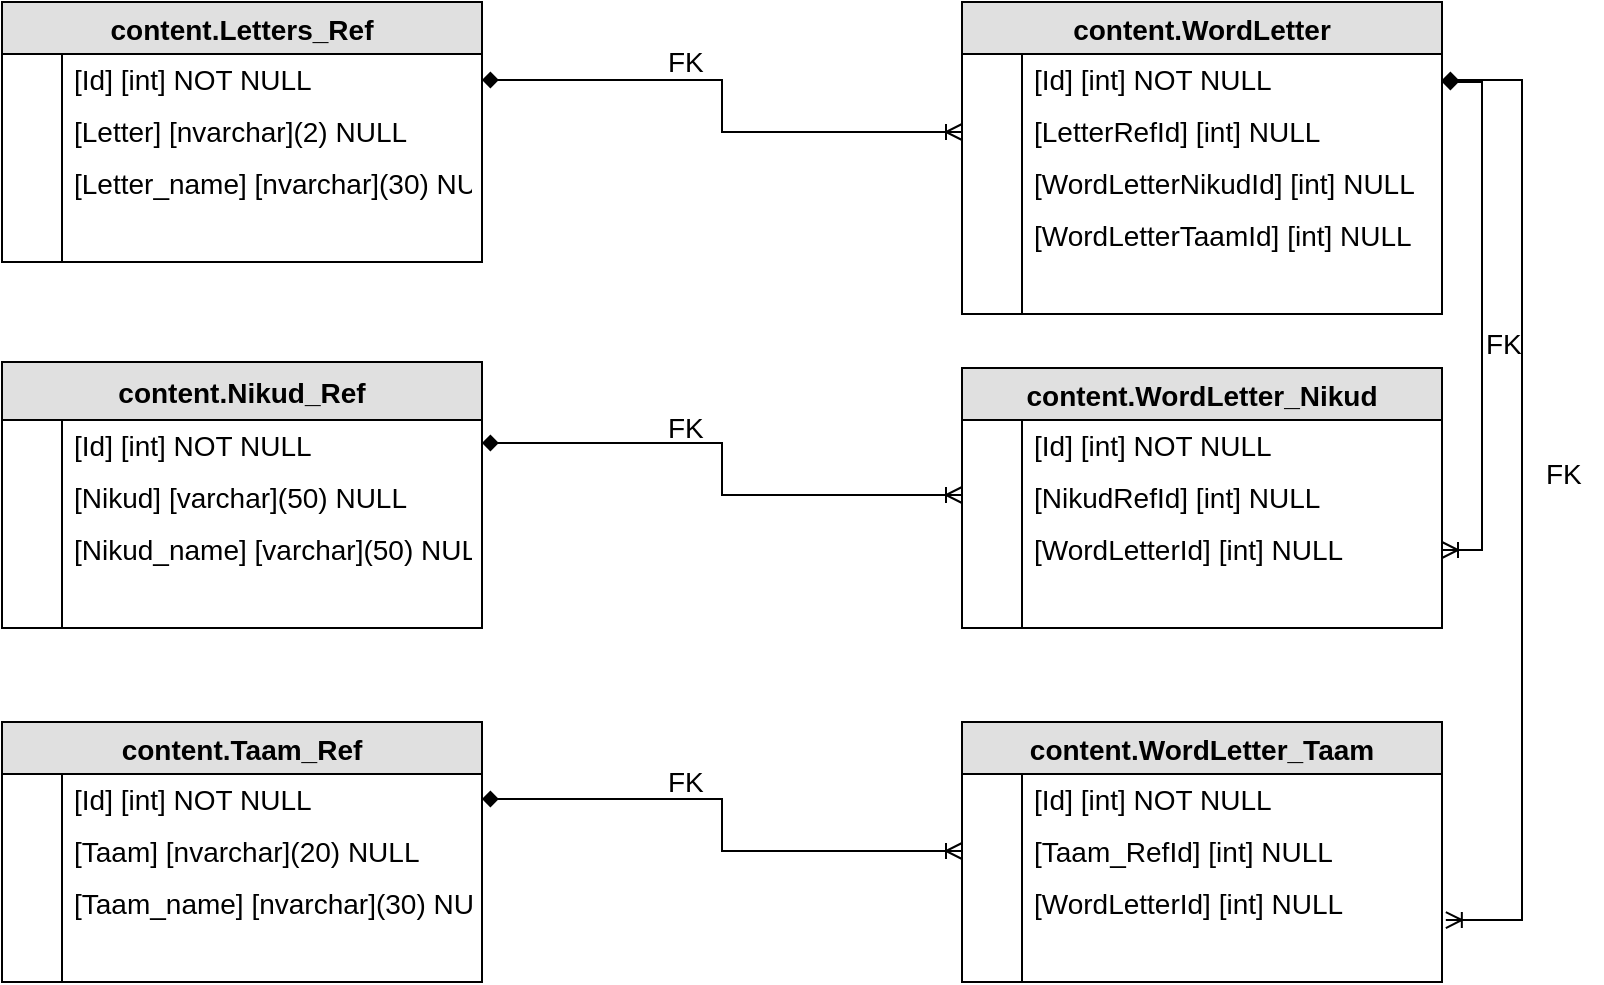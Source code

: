 <mxfile version="11.0.7" type="device"><diagram id="0fQR279YIONlSkgQ1Qsf" name="Page-1"><mxGraphModel dx="1038" dy="555" grid="1" gridSize="10" guides="1" tooltips="1" connect="1" arrows="1" fold="1" page="1" pageScale="1" pageWidth="850" pageHeight="1100" math="0" shadow="0"><root><mxCell id="0"/><mxCell id="1" parent="0"/><mxCell id="qwV2K2yi64I0TNvCEL9s-1" value="content.Letters_Ref" style="swimlane;fontStyle=1;childLayout=stackLayout;horizontal=1;startSize=26;fillColor=#e0e0e0;horizontalStack=0;resizeParent=1;resizeLast=0;collapsible=1;marginBottom=0;swimlaneFillColor=#ffffff;align=center;fontSize=14;" vertex="1" parent="1"><mxGeometry x="40" y="40" width="240" height="130" as="geometry"/></mxCell><mxCell id="qwV2K2yi64I0TNvCEL9s-2" value="[Id] [int] NOT NULL" style="shape=partialRectangle;top=0;left=0;right=0;bottom=0;align=left;verticalAlign=top;spacingTop=-2;fillColor=none;spacingLeft=34;spacingRight=4;overflow=hidden;rotatable=0;points=[[0,0.5],[1,0.5]];portConstraint=eastwest;dropTarget=0;fontSize=14;" vertex="1" parent="qwV2K2yi64I0TNvCEL9s-1"><mxGeometry y="26" width="240" height="26" as="geometry"/></mxCell><mxCell id="qwV2K2yi64I0TNvCEL9s-3" value="" style="shape=partialRectangle;top=0;left=0;bottom=0;fillColor=none;align=left;verticalAlign=middle;spacingLeft=4;spacingRight=4;overflow=hidden;rotatable=0;points=[];portConstraint=eastwest;part=1;fontSize=14;" vertex="1" connectable="0" parent="qwV2K2yi64I0TNvCEL9s-2"><mxGeometry width="30" height="26" as="geometry"/></mxCell><mxCell id="qwV2K2yi64I0TNvCEL9s-4" value="[Letter] [nvarchar](2) NULL" style="shape=partialRectangle;top=0;left=0;right=0;bottom=0;align=left;verticalAlign=top;spacingTop=-2;fillColor=none;spacingLeft=34;spacingRight=4;overflow=hidden;rotatable=0;points=[[0,0.5],[1,0.5]];portConstraint=eastwest;dropTarget=0;fontSize=14;" vertex="1" parent="qwV2K2yi64I0TNvCEL9s-1"><mxGeometry y="52" width="240" height="26" as="geometry"/></mxCell><mxCell id="qwV2K2yi64I0TNvCEL9s-5" value="" style="shape=partialRectangle;top=0;left=0;bottom=0;fillColor=none;align=left;verticalAlign=middle;spacingLeft=4;spacingRight=4;overflow=hidden;rotatable=0;points=[];portConstraint=eastwest;part=1;fontSize=14;" vertex="1" connectable="0" parent="qwV2K2yi64I0TNvCEL9s-4"><mxGeometry width="30" height="26" as="geometry"/></mxCell><mxCell id="qwV2K2yi64I0TNvCEL9s-6" value="[Letter_name] [nvarchar](30) NULL" style="shape=partialRectangle;top=0;left=0;right=0;bottom=0;align=left;verticalAlign=top;spacingTop=-2;fillColor=none;spacingLeft=34;spacingRight=4;overflow=hidden;rotatable=0;points=[[0,0.5],[1,0.5]];portConstraint=eastwest;dropTarget=0;fontSize=14;" vertex="1" parent="qwV2K2yi64I0TNvCEL9s-1"><mxGeometry y="78" width="240" height="26" as="geometry"/></mxCell><mxCell id="qwV2K2yi64I0TNvCEL9s-7" value="" style="shape=partialRectangle;top=0;left=0;bottom=0;fillColor=none;align=left;verticalAlign=middle;spacingLeft=4;spacingRight=4;overflow=hidden;rotatable=0;points=[];portConstraint=eastwest;part=1;fontSize=14;" vertex="1" connectable="0" parent="qwV2K2yi64I0TNvCEL9s-6"><mxGeometry width="30" height="26" as="geometry"/></mxCell><mxCell id="qwV2K2yi64I0TNvCEL9s-8" value="" style="shape=partialRectangle;top=0;left=0;right=0;bottom=0;align=left;verticalAlign=top;spacingTop=-2;fillColor=none;spacingLeft=34;spacingRight=4;overflow=hidden;rotatable=0;points=[[0,0.5],[1,0.5]];portConstraint=eastwest;dropTarget=0;fontSize=14;" vertex="1" parent="qwV2K2yi64I0TNvCEL9s-1"><mxGeometry y="104" width="240" height="26" as="geometry"/></mxCell><mxCell id="qwV2K2yi64I0TNvCEL9s-9" value="" style="shape=partialRectangle;top=0;left=0;bottom=0;fillColor=none;align=left;verticalAlign=middle;spacingLeft=4;spacingRight=4;overflow=hidden;rotatable=0;points=[];portConstraint=eastwest;part=1;fontSize=14;" vertex="1" connectable="0" parent="qwV2K2yi64I0TNvCEL9s-8"><mxGeometry width="30" height="26" as="geometry"/></mxCell><mxCell id="qwV2K2yi64I0TNvCEL9s-10" value="content.Nikud_Ref" style="swimlane;fontStyle=1;childLayout=stackLayout;horizontal=1;startSize=29;fillColor=#e0e0e0;horizontalStack=0;resizeParent=1;resizeLast=0;collapsible=1;marginBottom=0;swimlaneFillColor=#ffffff;align=center;fontSize=14;" vertex="1" parent="1"><mxGeometry x="40" y="220" width="240" height="133" as="geometry"/></mxCell><mxCell id="qwV2K2yi64I0TNvCEL9s-11" value="[Id] [int] NOT NULL" style="shape=partialRectangle;top=0;left=0;right=0;bottom=0;align=left;verticalAlign=top;spacingTop=-2;fillColor=none;spacingLeft=34;spacingRight=4;overflow=hidden;rotatable=0;points=[[0,0.5],[1,0.5]];portConstraint=eastwest;dropTarget=0;fontSize=14;" vertex="1" parent="qwV2K2yi64I0TNvCEL9s-10"><mxGeometry y="29" width="240" height="26" as="geometry"/></mxCell><mxCell id="qwV2K2yi64I0TNvCEL9s-12" value="" style="shape=partialRectangle;top=0;left=0;bottom=0;fillColor=none;align=left;verticalAlign=middle;spacingLeft=4;spacingRight=4;overflow=hidden;rotatable=0;points=[];portConstraint=eastwest;part=1;fontSize=14;" vertex="1" connectable="0" parent="qwV2K2yi64I0TNvCEL9s-11"><mxGeometry width="30" height="26" as="geometry"/></mxCell><mxCell id="qwV2K2yi64I0TNvCEL9s-13" value="[Nikud] [varchar](50) NULL" style="shape=partialRectangle;top=0;left=0;right=0;bottom=0;align=left;verticalAlign=top;spacingTop=-2;fillColor=none;spacingLeft=34;spacingRight=4;overflow=hidden;rotatable=0;points=[[0,0.5],[1,0.5]];portConstraint=eastwest;dropTarget=0;fontSize=14;" vertex="1" parent="qwV2K2yi64I0TNvCEL9s-10"><mxGeometry y="55" width="240" height="26" as="geometry"/></mxCell><mxCell id="qwV2K2yi64I0TNvCEL9s-14" value="" style="shape=partialRectangle;top=0;left=0;bottom=0;fillColor=none;align=left;verticalAlign=middle;spacingLeft=4;spacingRight=4;overflow=hidden;rotatable=0;points=[];portConstraint=eastwest;part=1;fontSize=14;" vertex="1" connectable="0" parent="qwV2K2yi64I0TNvCEL9s-13"><mxGeometry width="30" height="26" as="geometry"/></mxCell><mxCell id="qwV2K2yi64I0TNvCEL9s-15" value="[Nikud_name] [varchar](50) NULL" style="shape=partialRectangle;top=0;left=0;right=0;bottom=0;align=left;verticalAlign=top;spacingTop=-2;fillColor=none;spacingLeft=34;spacingRight=4;overflow=hidden;rotatable=0;points=[[0,0.5],[1,0.5]];portConstraint=eastwest;dropTarget=0;fontSize=14;" vertex="1" parent="qwV2K2yi64I0TNvCEL9s-10"><mxGeometry y="81" width="240" height="26" as="geometry"/></mxCell><mxCell id="qwV2K2yi64I0TNvCEL9s-16" value="" style="shape=partialRectangle;top=0;left=0;bottom=0;fillColor=none;align=left;verticalAlign=middle;spacingLeft=4;spacingRight=4;overflow=hidden;rotatable=0;points=[];portConstraint=eastwest;part=1;fontSize=14;" vertex="1" connectable="0" parent="qwV2K2yi64I0TNvCEL9s-15"><mxGeometry width="30" height="26" as="geometry"/></mxCell><mxCell id="qwV2K2yi64I0TNvCEL9s-17" value="" style="shape=partialRectangle;top=0;left=0;right=0;bottom=0;align=left;verticalAlign=top;spacingTop=-2;fillColor=none;spacingLeft=34;spacingRight=4;overflow=hidden;rotatable=0;points=[[0,0.5],[1,0.5]];portConstraint=eastwest;dropTarget=0;fontSize=14;" vertex="1" parent="qwV2K2yi64I0TNvCEL9s-10"><mxGeometry y="107" width="240" height="26" as="geometry"/></mxCell><mxCell id="qwV2K2yi64I0TNvCEL9s-18" value="" style="shape=partialRectangle;top=0;left=0;bottom=0;fillColor=none;align=left;verticalAlign=middle;spacingLeft=4;spacingRight=4;overflow=hidden;rotatable=0;points=[];portConstraint=eastwest;part=1;fontSize=14;" vertex="1" connectable="0" parent="qwV2K2yi64I0TNvCEL9s-17"><mxGeometry width="30" height="26" as="geometry"/></mxCell><mxCell id="qwV2K2yi64I0TNvCEL9s-19" value="content.Taam_Ref" style="swimlane;fontStyle=1;childLayout=stackLayout;horizontal=1;startSize=26;fillColor=#e0e0e0;horizontalStack=0;resizeParent=1;resizeLast=0;collapsible=1;marginBottom=0;swimlaneFillColor=#ffffff;align=center;fontSize=14;" vertex="1" parent="1"><mxGeometry x="40" y="400" width="240" height="130" as="geometry"/></mxCell><mxCell id="qwV2K2yi64I0TNvCEL9s-20" value="[Id] [int] NOT NULL" style="shape=partialRectangle;top=0;left=0;right=0;bottom=0;align=left;verticalAlign=top;spacingTop=-2;fillColor=none;spacingLeft=34;spacingRight=4;overflow=hidden;rotatable=0;points=[[0,0.5],[1,0.5]];portConstraint=eastwest;dropTarget=0;fontSize=14;" vertex="1" parent="qwV2K2yi64I0TNvCEL9s-19"><mxGeometry y="26" width="240" height="26" as="geometry"/></mxCell><mxCell id="qwV2K2yi64I0TNvCEL9s-21" value="" style="shape=partialRectangle;top=0;left=0;bottom=0;fillColor=none;align=left;verticalAlign=middle;spacingLeft=4;spacingRight=4;overflow=hidden;rotatable=0;points=[];portConstraint=eastwest;part=1;fontSize=14;" vertex="1" connectable="0" parent="qwV2K2yi64I0TNvCEL9s-20"><mxGeometry width="30" height="26" as="geometry"/></mxCell><mxCell id="qwV2K2yi64I0TNvCEL9s-22" value="[Taam] [nvarchar](20) NULL" style="shape=partialRectangle;top=0;left=0;right=0;bottom=0;align=left;verticalAlign=top;spacingTop=-2;fillColor=none;spacingLeft=34;spacingRight=4;overflow=hidden;rotatable=0;points=[[0,0.5],[1,0.5]];portConstraint=eastwest;dropTarget=0;fontSize=14;" vertex="1" parent="qwV2K2yi64I0TNvCEL9s-19"><mxGeometry y="52" width="240" height="26" as="geometry"/></mxCell><mxCell id="qwV2K2yi64I0TNvCEL9s-23" value="" style="shape=partialRectangle;top=0;left=0;bottom=0;fillColor=none;align=left;verticalAlign=middle;spacingLeft=4;spacingRight=4;overflow=hidden;rotatable=0;points=[];portConstraint=eastwest;part=1;fontSize=14;" vertex="1" connectable="0" parent="qwV2K2yi64I0TNvCEL9s-22"><mxGeometry width="30" height="26" as="geometry"/></mxCell><mxCell id="qwV2K2yi64I0TNvCEL9s-24" value="[Taam_name] [nvarchar](30) NULL" style="shape=partialRectangle;top=0;left=0;right=0;bottom=0;align=left;verticalAlign=top;spacingTop=-2;fillColor=none;spacingLeft=34;spacingRight=4;overflow=hidden;rotatable=0;points=[[0,0.5],[1,0.5]];portConstraint=eastwest;dropTarget=0;fontSize=14;" vertex="1" parent="qwV2K2yi64I0TNvCEL9s-19"><mxGeometry y="78" width="240" height="26" as="geometry"/></mxCell><mxCell id="qwV2K2yi64I0TNvCEL9s-25" value="" style="shape=partialRectangle;top=0;left=0;bottom=0;fillColor=none;align=left;verticalAlign=middle;spacingLeft=4;spacingRight=4;overflow=hidden;rotatable=0;points=[];portConstraint=eastwest;part=1;fontSize=14;" vertex="1" connectable="0" parent="qwV2K2yi64I0TNvCEL9s-24"><mxGeometry width="30" height="26" as="geometry"/></mxCell><mxCell id="qwV2K2yi64I0TNvCEL9s-26" value="" style="shape=partialRectangle;top=0;left=0;right=0;bottom=0;align=left;verticalAlign=top;spacingTop=-2;fillColor=none;spacingLeft=34;spacingRight=4;overflow=hidden;rotatable=0;points=[[0,0.5],[1,0.5]];portConstraint=eastwest;dropTarget=0;fontSize=14;" vertex="1" parent="qwV2K2yi64I0TNvCEL9s-19"><mxGeometry y="104" width="240" height="26" as="geometry"/></mxCell><mxCell id="qwV2K2yi64I0TNvCEL9s-27" value="" style="shape=partialRectangle;top=0;left=0;bottom=0;fillColor=none;align=left;verticalAlign=middle;spacingLeft=4;spacingRight=4;overflow=hidden;rotatable=0;points=[];portConstraint=eastwest;part=1;fontSize=14;" vertex="1" connectable="0" parent="qwV2K2yi64I0TNvCEL9s-26"><mxGeometry width="30" height="26" as="geometry"/></mxCell><mxCell id="qwV2K2yi64I0TNvCEL9s-28" value="content.WordLetter" style="swimlane;fontStyle=1;childLayout=stackLayout;horizontal=1;startSize=26;fillColor=#e0e0e0;horizontalStack=0;resizeParent=1;resizeLast=0;collapsible=1;marginBottom=0;swimlaneFillColor=#ffffff;align=center;fontSize=14;" vertex="1" parent="1"><mxGeometry x="520" y="40" width="240" height="156" as="geometry"/></mxCell><mxCell id="qwV2K2yi64I0TNvCEL9s-29" value="[Id] [int] NOT NULL" style="shape=partialRectangle;top=0;left=0;right=0;bottom=0;align=left;verticalAlign=top;spacingTop=-2;fillColor=none;spacingLeft=34;spacingRight=4;overflow=hidden;rotatable=0;points=[[0,0.5],[1,0.5]];portConstraint=eastwest;dropTarget=0;fontSize=14;" vertex="1" parent="qwV2K2yi64I0TNvCEL9s-28"><mxGeometry y="26" width="240" height="26" as="geometry"/></mxCell><mxCell id="qwV2K2yi64I0TNvCEL9s-30" value="" style="shape=partialRectangle;top=0;left=0;bottom=0;fillColor=none;align=left;verticalAlign=middle;spacingLeft=4;spacingRight=4;overflow=hidden;rotatable=0;points=[];portConstraint=eastwest;part=1;fontSize=14;" vertex="1" connectable="0" parent="qwV2K2yi64I0TNvCEL9s-29"><mxGeometry width="30" height="26" as="geometry"/></mxCell><mxCell id="qwV2K2yi64I0TNvCEL9s-31" value="[LetterRefId] [int] NULL" style="shape=partialRectangle;top=0;left=0;right=0;bottom=0;align=left;verticalAlign=top;spacingTop=-2;fillColor=none;spacingLeft=34;spacingRight=4;overflow=hidden;rotatable=0;points=[[0,0.5],[1,0.5]];portConstraint=eastwest;dropTarget=0;fontSize=14;" vertex="1" parent="qwV2K2yi64I0TNvCEL9s-28"><mxGeometry y="52" width="240" height="26" as="geometry"/></mxCell><mxCell id="qwV2K2yi64I0TNvCEL9s-32" value="" style="shape=partialRectangle;top=0;left=0;bottom=0;fillColor=none;align=left;verticalAlign=middle;spacingLeft=4;spacingRight=4;overflow=hidden;rotatable=0;points=[];portConstraint=eastwest;part=1;fontSize=14;" vertex="1" connectable="0" parent="qwV2K2yi64I0TNvCEL9s-31"><mxGeometry width="30" height="26" as="geometry"/></mxCell><mxCell id="qwV2K2yi64I0TNvCEL9s-33" value="[WordLetterNikudId] [int] NULL" style="shape=partialRectangle;top=0;left=0;right=0;bottom=0;align=left;verticalAlign=top;spacingTop=-2;fillColor=none;spacingLeft=34;spacingRight=4;overflow=hidden;rotatable=0;points=[[0,0.5],[1,0.5]];portConstraint=eastwest;dropTarget=0;fontSize=14;" vertex="1" parent="qwV2K2yi64I0TNvCEL9s-28"><mxGeometry y="78" width="240" height="26" as="geometry"/></mxCell><mxCell id="qwV2K2yi64I0TNvCEL9s-34" value="" style="shape=partialRectangle;top=0;left=0;bottom=0;fillColor=none;align=left;verticalAlign=middle;spacingLeft=4;spacingRight=4;overflow=hidden;rotatable=0;points=[];portConstraint=eastwest;part=1;fontSize=14;" vertex="1" connectable="0" parent="qwV2K2yi64I0TNvCEL9s-33"><mxGeometry width="30" height="26" as="geometry"/></mxCell><mxCell id="qwV2K2yi64I0TNvCEL9s-35" value="[WordLetterTaamId] [int] NULL" style="shape=partialRectangle;top=0;left=0;right=0;bottom=0;align=left;verticalAlign=top;spacingTop=-2;fillColor=none;spacingLeft=34;spacingRight=4;overflow=hidden;rotatable=0;points=[[0,0.5],[1,0.5]];portConstraint=eastwest;dropTarget=0;fontSize=14;" vertex="1" parent="qwV2K2yi64I0TNvCEL9s-28"><mxGeometry y="104" width="240" height="26" as="geometry"/></mxCell><mxCell id="qwV2K2yi64I0TNvCEL9s-36" value="" style="shape=partialRectangle;top=0;left=0;bottom=0;fillColor=none;align=left;verticalAlign=middle;spacingLeft=4;spacingRight=4;overflow=hidden;rotatable=0;points=[];portConstraint=eastwest;part=1;fontSize=14;" vertex="1" connectable="0" parent="qwV2K2yi64I0TNvCEL9s-35"><mxGeometry width="30" height="26" as="geometry"/></mxCell><mxCell id="qwV2K2yi64I0TNvCEL9s-37" value="" style="shape=partialRectangle;top=0;left=0;right=0;bottom=0;align=left;verticalAlign=top;spacingTop=-2;fillColor=none;spacingLeft=34;spacingRight=4;overflow=hidden;rotatable=0;points=[[0,0.5],[1,0.5]];portConstraint=eastwest;dropTarget=0;fontSize=14;" vertex="1" parent="qwV2K2yi64I0TNvCEL9s-28"><mxGeometry y="130" width="240" height="26" as="geometry"/></mxCell><mxCell id="qwV2K2yi64I0TNvCEL9s-38" value="" style="shape=partialRectangle;top=0;left=0;bottom=0;fillColor=none;align=left;verticalAlign=middle;spacingLeft=4;spacingRight=4;overflow=hidden;rotatable=0;points=[];portConstraint=eastwest;part=1;fontSize=14;" vertex="1" connectable="0" parent="qwV2K2yi64I0TNvCEL9s-37"><mxGeometry width="30" height="26" as="geometry"/></mxCell><mxCell id="qwV2K2yi64I0TNvCEL9s-39" value="content.WordLetter_Nikud" style="swimlane;fontStyle=1;childLayout=stackLayout;horizontal=1;startSize=26;fillColor=#e0e0e0;horizontalStack=0;resizeParent=1;resizeLast=0;collapsible=1;marginBottom=0;swimlaneFillColor=#ffffff;align=center;fontSize=14;" vertex="1" parent="1"><mxGeometry x="520" y="223" width="240" height="130" as="geometry"/></mxCell><mxCell id="qwV2K2yi64I0TNvCEL9s-40" value="[Id] [int] NOT NULL" style="shape=partialRectangle;top=0;left=0;right=0;bottom=0;align=left;verticalAlign=top;spacingTop=-2;fillColor=none;spacingLeft=34;spacingRight=4;overflow=hidden;rotatable=0;points=[[0,0.5],[1,0.5]];portConstraint=eastwest;dropTarget=0;fontSize=14;" vertex="1" parent="qwV2K2yi64I0TNvCEL9s-39"><mxGeometry y="26" width="240" height="26" as="geometry"/></mxCell><mxCell id="qwV2K2yi64I0TNvCEL9s-41" value="" style="shape=partialRectangle;top=0;left=0;bottom=0;fillColor=none;align=left;verticalAlign=middle;spacingLeft=4;spacingRight=4;overflow=hidden;rotatable=0;points=[];portConstraint=eastwest;part=1;fontSize=14;" vertex="1" connectable="0" parent="qwV2K2yi64I0TNvCEL9s-40"><mxGeometry width="30" height="26" as="geometry"/></mxCell><mxCell id="qwV2K2yi64I0TNvCEL9s-42" value="[NikudRefId] [int] NULL" style="shape=partialRectangle;top=0;left=0;right=0;bottom=0;align=left;verticalAlign=top;spacingTop=-2;fillColor=none;spacingLeft=34;spacingRight=4;overflow=hidden;rotatable=0;points=[[0,0.5],[1,0.5]];portConstraint=eastwest;dropTarget=0;fontSize=14;" vertex="1" parent="qwV2K2yi64I0TNvCEL9s-39"><mxGeometry y="52" width="240" height="26" as="geometry"/></mxCell><mxCell id="qwV2K2yi64I0TNvCEL9s-43" value="" style="shape=partialRectangle;top=0;left=0;bottom=0;fillColor=none;align=left;verticalAlign=middle;spacingLeft=4;spacingRight=4;overflow=hidden;rotatable=0;points=[];portConstraint=eastwest;part=1;fontSize=14;" vertex="1" connectable="0" parent="qwV2K2yi64I0TNvCEL9s-42"><mxGeometry width="30" height="26" as="geometry"/></mxCell><mxCell id="qwV2K2yi64I0TNvCEL9s-44" value="[WordLetterId] [int] NULL" style="shape=partialRectangle;top=0;left=0;right=0;bottom=0;align=left;verticalAlign=top;spacingTop=-2;fillColor=none;spacingLeft=34;spacingRight=4;overflow=hidden;rotatable=0;points=[[0,0.5],[1,0.5]];portConstraint=eastwest;dropTarget=0;fontSize=14;" vertex="1" parent="qwV2K2yi64I0TNvCEL9s-39"><mxGeometry y="78" width="240" height="26" as="geometry"/></mxCell><mxCell id="qwV2K2yi64I0TNvCEL9s-45" value="" style="shape=partialRectangle;top=0;left=0;bottom=0;fillColor=none;align=left;verticalAlign=middle;spacingLeft=4;spacingRight=4;overflow=hidden;rotatable=0;points=[];portConstraint=eastwest;part=1;fontSize=14;" vertex="1" connectable="0" parent="qwV2K2yi64I0TNvCEL9s-44"><mxGeometry width="30" height="26" as="geometry"/></mxCell><mxCell id="qwV2K2yi64I0TNvCEL9s-46" value="" style="shape=partialRectangle;top=0;left=0;right=0;bottom=0;align=left;verticalAlign=top;spacingTop=-2;fillColor=none;spacingLeft=34;spacingRight=4;overflow=hidden;rotatable=0;points=[[0,0.5],[1,0.5]];portConstraint=eastwest;dropTarget=0;fontSize=14;" vertex="1" parent="qwV2K2yi64I0TNvCEL9s-39"><mxGeometry y="104" width="240" height="26" as="geometry"/></mxCell><mxCell id="qwV2K2yi64I0TNvCEL9s-47" value="" style="shape=partialRectangle;top=0;left=0;bottom=0;fillColor=none;align=left;verticalAlign=middle;spacingLeft=4;spacingRight=4;overflow=hidden;rotatable=0;points=[];portConstraint=eastwest;part=1;fontSize=14;" vertex="1" connectable="0" parent="qwV2K2yi64I0TNvCEL9s-46"><mxGeometry width="30" height="26" as="geometry"/></mxCell><mxCell id="qwV2K2yi64I0TNvCEL9s-48" value="content.WordLetter_Taam" style="swimlane;fontStyle=1;childLayout=stackLayout;horizontal=1;startSize=26;fillColor=#e0e0e0;horizontalStack=0;resizeParent=1;resizeLast=0;collapsible=1;marginBottom=0;swimlaneFillColor=#ffffff;align=center;fontSize=14;" vertex="1" parent="1"><mxGeometry x="520" y="400" width="240" height="130" as="geometry"/></mxCell><mxCell id="qwV2K2yi64I0TNvCEL9s-49" value="[Id] [int] NOT NULL" style="shape=partialRectangle;top=0;left=0;right=0;bottom=0;align=left;verticalAlign=top;spacingTop=-2;fillColor=none;spacingLeft=34;spacingRight=4;overflow=hidden;rotatable=0;points=[[0,0.5],[1,0.5]];portConstraint=eastwest;dropTarget=0;fontSize=14;" vertex="1" parent="qwV2K2yi64I0TNvCEL9s-48"><mxGeometry y="26" width="240" height="26" as="geometry"/></mxCell><mxCell id="qwV2K2yi64I0TNvCEL9s-50" value="" style="shape=partialRectangle;top=0;left=0;bottom=0;fillColor=none;align=left;verticalAlign=middle;spacingLeft=4;spacingRight=4;overflow=hidden;rotatable=0;points=[];portConstraint=eastwest;part=1;fontSize=14;" vertex="1" connectable="0" parent="qwV2K2yi64I0TNvCEL9s-49"><mxGeometry width="30" height="26" as="geometry"/></mxCell><mxCell id="qwV2K2yi64I0TNvCEL9s-51" value="[Taam_RefId] [int] NULL" style="shape=partialRectangle;top=0;left=0;right=0;bottom=0;align=left;verticalAlign=top;spacingTop=-2;fillColor=none;spacingLeft=34;spacingRight=4;overflow=hidden;rotatable=0;points=[[0,0.5],[1,0.5]];portConstraint=eastwest;dropTarget=0;fontSize=14;" vertex="1" parent="qwV2K2yi64I0TNvCEL9s-48"><mxGeometry y="52" width="240" height="26" as="geometry"/></mxCell><mxCell id="qwV2K2yi64I0TNvCEL9s-52" value="" style="shape=partialRectangle;top=0;left=0;bottom=0;fillColor=none;align=left;verticalAlign=middle;spacingLeft=4;spacingRight=4;overflow=hidden;rotatable=0;points=[];portConstraint=eastwest;part=1;fontSize=14;" vertex="1" connectable="0" parent="qwV2K2yi64I0TNvCEL9s-51"><mxGeometry width="30" height="26" as="geometry"/></mxCell><mxCell id="qwV2K2yi64I0TNvCEL9s-53" value="[WordLetterId] [int] NULL" style="shape=partialRectangle;top=0;left=0;right=0;bottom=0;align=left;verticalAlign=top;spacingTop=-2;fillColor=none;spacingLeft=34;spacingRight=4;overflow=hidden;rotatable=0;points=[[0,0.5],[1,0.5]];portConstraint=eastwest;dropTarget=0;fontSize=14;" vertex="1" parent="qwV2K2yi64I0TNvCEL9s-48"><mxGeometry y="78" width="240" height="26" as="geometry"/></mxCell><mxCell id="qwV2K2yi64I0TNvCEL9s-54" value="" style="shape=partialRectangle;top=0;left=0;bottom=0;fillColor=none;align=left;verticalAlign=middle;spacingLeft=4;spacingRight=4;overflow=hidden;rotatable=0;points=[];portConstraint=eastwest;part=1;fontSize=14;" vertex="1" connectable="0" parent="qwV2K2yi64I0TNvCEL9s-53"><mxGeometry width="30" height="26" as="geometry"/></mxCell><mxCell id="qwV2K2yi64I0TNvCEL9s-55" value="" style="shape=partialRectangle;top=0;left=0;right=0;bottom=0;align=left;verticalAlign=top;spacingTop=-2;fillColor=none;spacingLeft=34;spacingRight=4;overflow=hidden;rotatable=0;points=[[0,0.5],[1,0.5]];portConstraint=eastwest;dropTarget=0;fontSize=14;" vertex="1" parent="qwV2K2yi64I0TNvCEL9s-48"><mxGeometry y="104" width="240" height="26" as="geometry"/></mxCell><mxCell id="qwV2K2yi64I0TNvCEL9s-56" value="" style="shape=partialRectangle;top=0;left=0;bottom=0;fillColor=none;align=left;verticalAlign=middle;spacingLeft=4;spacingRight=4;overflow=hidden;rotatable=0;points=[];portConstraint=eastwest;part=1;fontSize=14;" vertex="1" connectable="0" parent="qwV2K2yi64I0TNvCEL9s-55"><mxGeometry width="30" height="26" as="geometry"/></mxCell><mxCell id="qwV2K2yi64I0TNvCEL9s-57" style="edgeStyle=orthogonalEdgeStyle;rounded=0;orthogonalLoop=1;jettySize=auto;html=1;exitX=1;exitY=0.5;exitDx=0;exitDy=0;entryX=0;entryY=0.5;entryDx=0;entryDy=0;startArrow=diamond;startFill=1;endArrow=ERoneToMany;endFill=0;fontSize=14;" edge="1" parent="1" source="qwV2K2yi64I0TNvCEL9s-2" target="qwV2K2yi64I0TNvCEL9s-31"><mxGeometry relative="1" as="geometry"/></mxCell><mxCell id="qwV2K2yi64I0TNvCEL9s-58" style="edgeStyle=orthogonalEdgeStyle;rounded=0;orthogonalLoop=1;jettySize=auto;html=1;exitX=1;exitY=0.5;exitDx=0;exitDy=0;entryX=0;entryY=0.5;entryDx=0;entryDy=0;startArrow=diamond;startFill=1;endArrow=ERoneToMany;endFill=0;fontSize=14;" edge="1" parent="1"><mxGeometry relative="1" as="geometry"><mxPoint x="280" y="260.5" as="sourcePoint"/><mxPoint x="520" y="286.5" as="targetPoint"/><Array as="points"><mxPoint x="400" y="261"/><mxPoint x="400" y="287"/></Array></mxGeometry></mxCell><mxCell id="qwV2K2yi64I0TNvCEL9s-59" style="edgeStyle=orthogonalEdgeStyle;rounded=0;orthogonalLoop=1;jettySize=auto;html=1;exitX=1;exitY=0.5;exitDx=0;exitDy=0;entryX=0;entryY=0.5;entryDx=0;entryDy=0;startArrow=diamond;startFill=1;endArrow=ERoneToMany;endFill=0;fontSize=14;" edge="1" parent="1"><mxGeometry relative="1" as="geometry"><mxPoint x="280" y="438.5" as="sourcePoint"/><mxPoint x="520" y="464.5" as="targetPoint"/><Array as="points"><mxPoint x="400" y="438.5"/><mxPoint x="400" y="464.5"/></Array></mxGeometry></mxCell><mxCell id="qwV2K2yi64I0TNvCEL9s-60" value="FK" style="text;html=1;resizable=0;points=[];autosize=1;align=left;verticalAlign=top;spacingTop=-4;fontSize=14;" vertex="1" parent="1"><mxGeometry x="371" y="59" width="30" height="20" as="geometry"/></mxCell><mxCell id="qwV2K2yi64I0TNvCEL9s-61" value="FK" style="text;html=1;resizable=0;points=[];autosize=1;align=left;verticalAlign=top;spacingTop=-4;fontSize=14;" vertex="1" parent="1"><mxGeometry x="371" y="241.5" width="30" height="20" as="geometry"/></mxCell><mxCell id="qwV2K2yi64I0TNvCEL9s-62" value="FK" style="text;html=1;resizable=0;points=[];autosize=1;align=left;verticalAlign=top;spacingTop=-4;fontSize=14;" vertex="1" parent="1"><mxGeometry x="371" y="419" width="30" height="20" as="geometry"/></mxCell><mxCell id="qwV2K2yi64I0TNvCEL9s-63" style="edgeStyle=orthogonalEdgeStyle;rounded=0;orthogonalLoop=1;jettySize=auto;html=1;entryX=1;entryY=0.5;entryDx=0;entryDy=0;startArrow=diamond;startFill=1;endArrow=ERoneToMany;endFill=0;fontSize=14;" edge="1" parent="1" target="qwV2K2yi64I0TNvCEL9s-44"><mxGeometry relative="1" as="geometry"><mxPoint x="760" y="80" as="sourcePoint"/><Array as="points"><mxPoint x="780" y="80"/><mxPoint x="780" y="314"/></Array></mxGeometry></mxCell><mxCell id="qwV2K2yi64I0TNvCEL9s-64" style="edgeStyle=orthogonalEdgeStyle;rounded=0;orthogonalLoop=1;jettySize=auto;html=1;exitX=1;exitY=0.5;exitDx=0;exitDy=0;entryX=1.008;entryY=0.808;entryDx=0;entryDy=0;entryPerimeter=0;startArrow=diamond;startFill=1;endArrow=ERoneToMany;endFill=0;fontSize=14;" edge="1" parent="1" source="qwV2K2yi64I0TNvCEL9s-29" target="qwV2K2yi64I0TNvCEL9s-53"><mxGeometry relative="1" as="geometry"><Array as="points"><mxPoint x="800" y="79"/><mxPoint x="800" y="499"/></Array></mxGeometry></mxCell><mxCell id="qwV2K2yi64I0TNvCEL9s-65" value="FK" style="text;html=1;resizable=0;points=[];autosize=1;align=left;verticalAlign=top;spacingTop=-4;fontSize=14;" vertex="1" parent="1"><mxGeometry x="810" y="265" width="30" height="20" as="geometry"/></mxCell><mxCell id="qwV2K2yi64I0TNvCEL9s-67" value="FK" style="text;html=1;resizable=0;points=[];autosize=1;align=left;verticalAlign=top;spacingTop=-4;fontSize=14;" vertex="1" parent="1"><mxGeometry x="780" y="200" width="30" height="20" as="geometry"/></mxCell></root></mxGraphModel></diagram></mxfile>